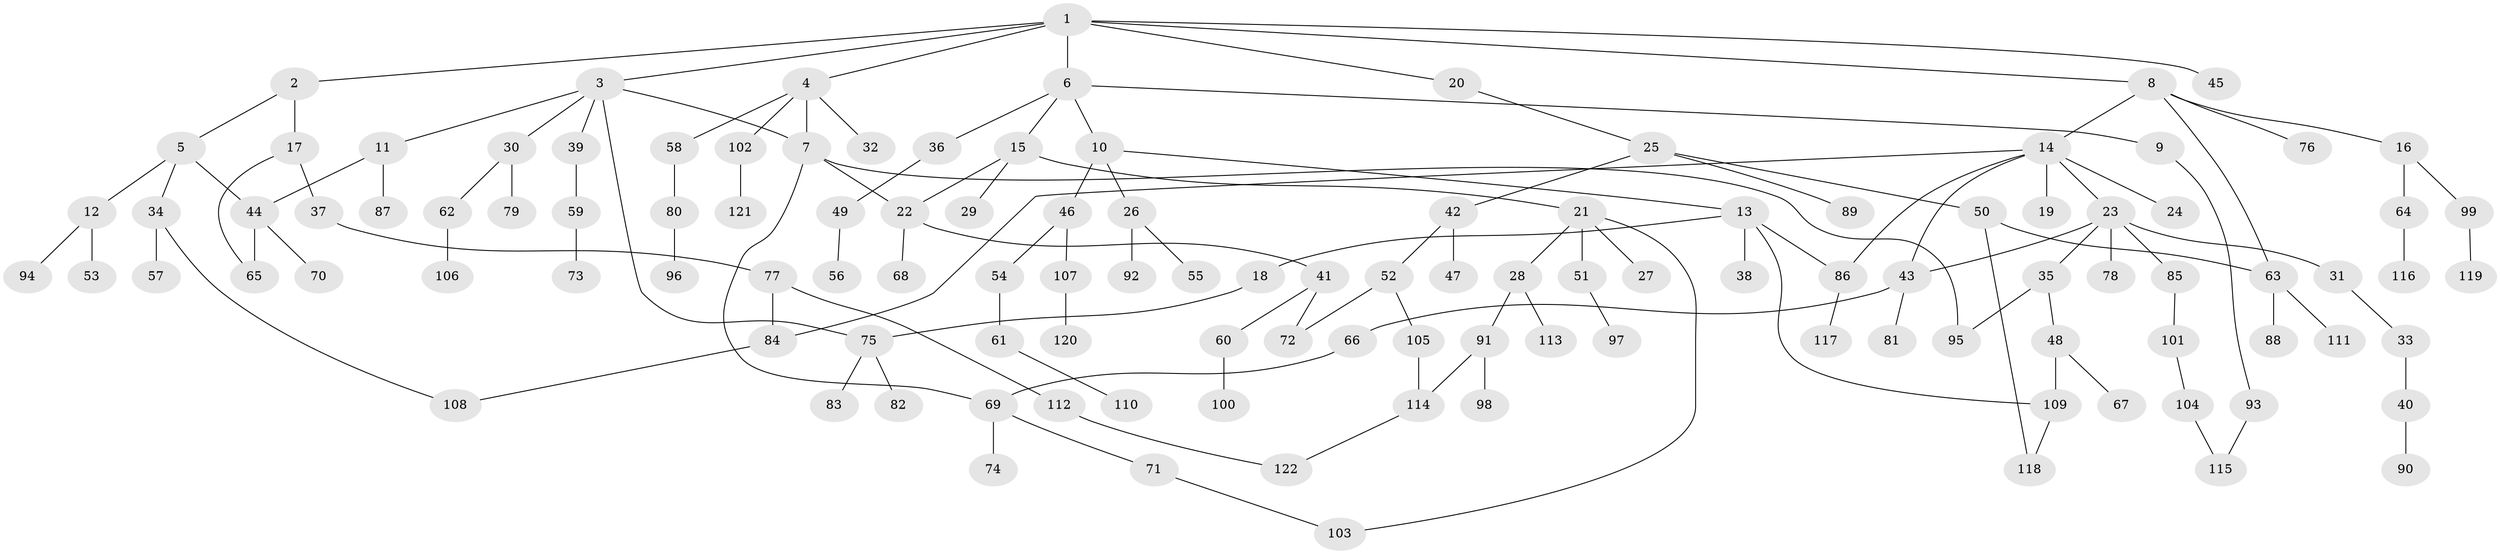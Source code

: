 // coarse degree distribution, {21: 0.020833333333333332, 3: 0.14583333333333334, 9: 0.020833333333333332, 4: 0.08333333333333333, 7: 0.020833333333333332, 6: 0.041666666666666664, 5: 0.020833333333333332, 1: 0.5625, 2: 0.08333333333333333}
// Generated by graph-tools (version 1.1) at 2025/17/03/04/25 18:17:07]
// undirected, 122 vertices, 140 edges
graph export_dot {
graph [start="1"]
  node [color=gray90,style=filled];
  1;
  2;
  3;
  4;
  5;
  6;
  7;
  8;
  9;
  10;
  11;
  12;
  13;
  14;
  15;
  16;
  17;
  18;
  19;
  20;
  21;
  22;
  23;
  24;
  25;
  26;
  27;
  28;
  29;
  30;
  31;
  32;
  33;
  34;
  35;
  36;
  37;
  38;
  39;
  40;
  41;
  42;
  43;
  44;
  45;
  46;
  47;
  48;
  49;
  50;
  51;
  52;
  53;
  54;
  55;
  56;
  57;
  58;
  59;
  60;
  61;
  62;
  63;
  64;
  65;
  66;
  67;
  68;
  69;
  70;
  71;
  72;
  73;
  74;
  75;
  76;
  77;
  78;
  79;
  80;
  81;
  82;
  83;
  84;
  85;
  86;
  87;
  88;
  89;
  90;
  91;
  92;
  93;
  94;
  95;
  96;
  97;
  98;
  99;
  100;
  101;
  102;
  103;
  104;
  105;
  106;
  107;
  108;
  109;
  110;
  111;
  112;
  113;
  114;
  115;
  116;
  117;
  118;
  119;
  120;
  121;
  122;
  1 -- 2;
  1 -- 3;
  1 -- 4;
  1 -- 6;
  1 -- 8;
  1 -- 20;
  1 -- 45;
  2 -- 5;
  2 -- 17;
  3 -- 11;
  3 -- 30;
  3 -- 39;
  3 -- 75;
  3 -- 7;
  4 -- 7;
  4 -- 32;
  4 -- 58;
  4 -- 102;
  5 -- 12;
  5 -- 34;
  5 -- 44;
  6 -- 9;
  6 -- 10;
  6 -- 15;
  6 -- 36;
  7 -- 22;
  7 -- 69;
  7 -- 95;
  8 -- 14;
  8 -- 16;
  8 -- 63;
  8 -- 76;
  9 -- 93;
  10 -- 13;
  10 -- 26;
  10 -- 46;
  11 -- 44;
  11 -- 87;
  12 -- 53;
  12 -- 94;
  13 -- 18;
  13 -- 38;
  13 -- 86;
  13 -- 109;
  14 -- 19;
  14 -- 23;
  14 -- 24;
  14 -- 86;
  14 -- 84;
  14 -- 43;
  15 -- 21;
  15 -- 29;
  15 -- 22;
  16 -- 64;
  16 -- 99;
  17 -- 37;
  17 -- 65;
  18 -- 75;
  20 -- 25;
  21 -- 27;
  21 -- 28;
  21 -- 51;
  21 -- 103;
  22 -- 41;
  22 -- 68;
  23 -- 31;
  23 -- 35;
  23 -- 43;
  23 -- 78;
  23 -- 85;
  25 -- 42;
  25 -- 50;
  25 -- 89;
  26 -- 55;
  26 -- 92;
  28 -- 91;
  28 -- 113;
  30 -- 62;
  30 -- 79;
  31 -- 33;
  33 -- 40;
  34 -- 57;
  34 -- 108;
  35 -- 48;
  35 -- 95;
  36 -- 49;
  37 -- 77;
  39 -- 59;
  40 -- 90;
  41 -- 60;
  41 -- 72;
  42 -- 47;
  42 -- 52;
  43 -- 66;
  43 -- 81;
  44 -- 65;
  44 -- 70;
  46 -- 54;
  46 -- 107;
  48 -- 67;
  48 -- 109;
  49 -- 56;
  50 -- 118;
  50 -- 63;
  51 -- 97;
  52 -- 105;
  52 -- 72;
  54 -- 61;
  58 -- 80;
  59 -- 73;
  60 -- 100;
  61 -- 110;
  62 -- 106;
  63 -- 88;
  63 -- 111;
  64 -- 116;
  66 -- 69;
  69 -- 71;
  69 -- 74;
  71 -- 103;
  75 -- 82;
  75 -- 83;
  77 -- 84;
  77 -- 112;
  80 -- 96;
  84 -- 108;
  85 -- 101;
  86 -- 117;
  91 -- 98;
  91 -- 114;
  93 -- 115;
  99 -- 119;
  101 -- 104;
  102 -- 121;
  104 -- 115;
  105 -- 114;
  107 -- 120;
  109 -- 118;
  112 -- 122;
  114 -- 122;
}

